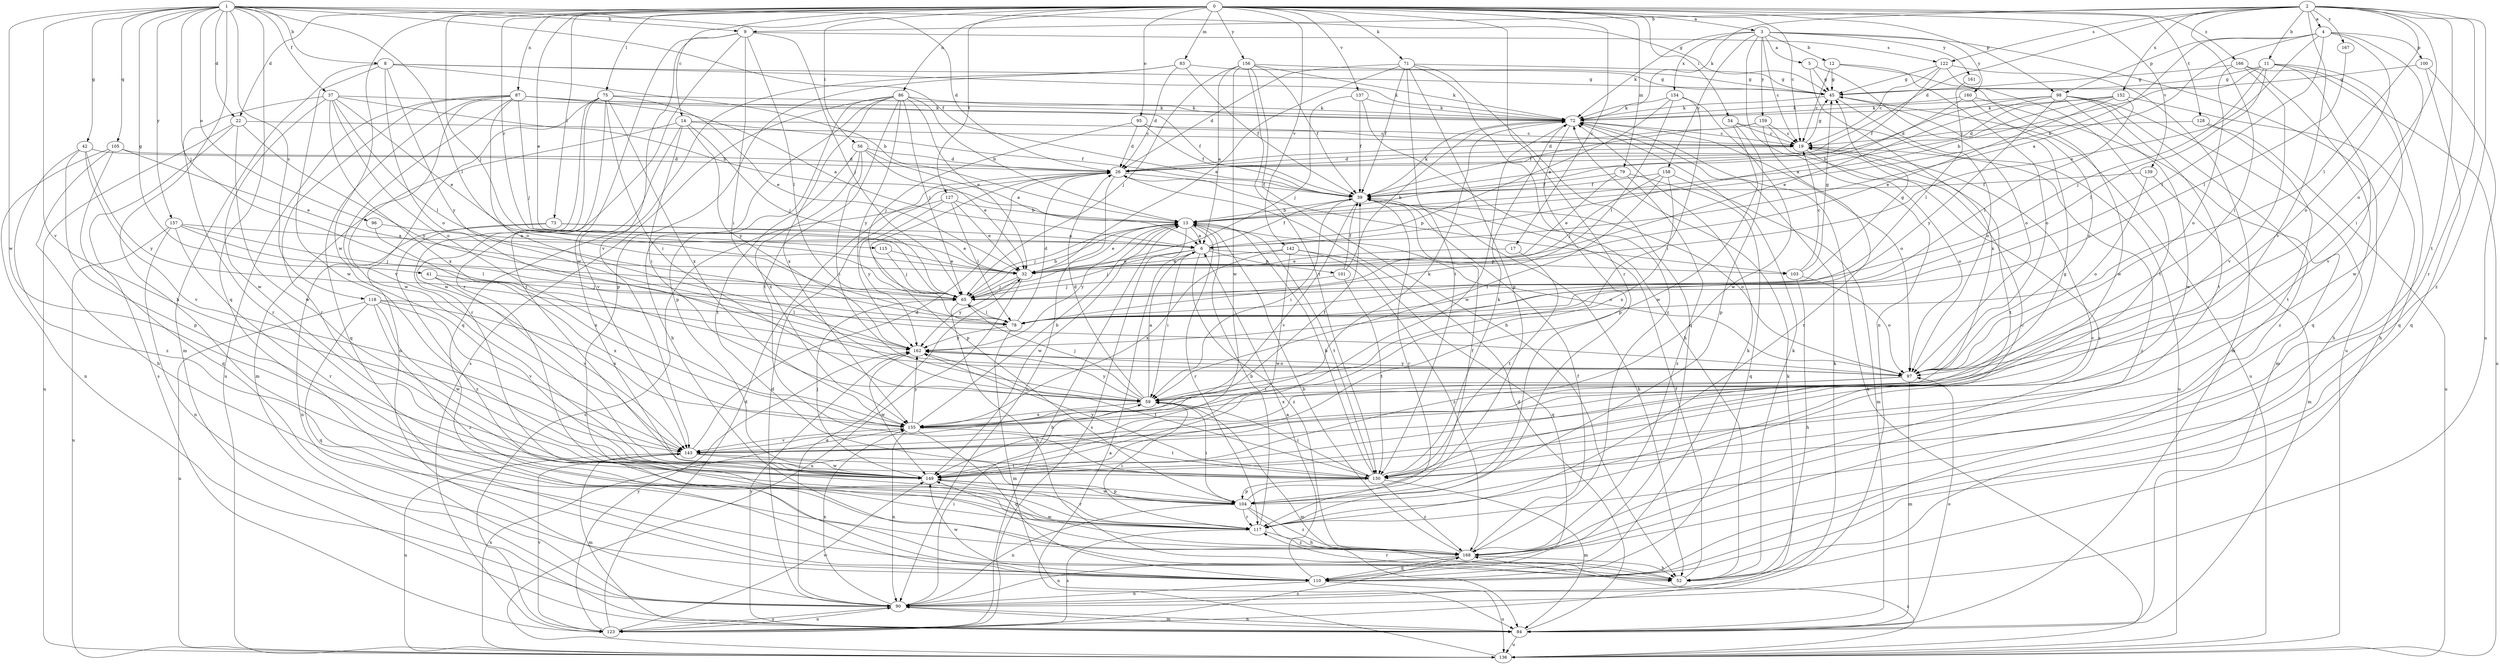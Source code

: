 strict digraph  {
0;
1;
2;
3;
4;
5;
6;
8;
9;
11;
12;
13;
14;
17;
19;
22;
26;
32;
37;
39;
41;
42;
45;
52;
54;
56;
59;
65;
71;
72;
73;
75;
78;
79;
83;
84;
86;
87;
90;
95;
96;
97;
98;
100;
101;
103;
104;
105;
110;
115;
117;
118;
122;
123;
127;
128;
130;
136;
137;
139;
142;
143;
149;
152;
154;
155;
156;
157;
158;
159;
160;
161;
162;
166;
167;
168;
0 -> 3  [label=a];
0 -> 14  [label=c];
0 -> 17  [label=c];
0 -> 19  [label=c];
0 -> 22  [label=d];
0 -> 32  [label=e];
0 -> 54  [label=i];
0 -> 56  [label=i];
0 -> 65  [label=j];
0 -> 71  [label=k];
0 -> 73  [label=l];
0 -> 75  [label=l];
0 -> 79  [label=m];
0 -> 83  [label=m];
0 -> 86  [label=n];
0 -> 87  [label=n];
0 -> 95  [label=o];
0 -> 98  [label=p];
0 -> 115  [label=r];
0 -> 117  [label=r];
0 -> 127  [label=t];
0 -> 128  [label=t];
0 -> 137  [label=v];
0 -> 139  [label=v];
0 -> 142  [label=v];
0 -> 149  [label=w];
0 -> 156  [label=y];
0 -> 166  [label=z];
1 -> 8  [label=b];
1 -> 9  [label=b];
1 -> 22  [label=d];
1 -> 26  [label=d];
1 -> 37  [label=f];
1 -> 39  [label=f];
1 -> 41  [label=g];
1 -> 42  [label=g];
1 -> 45  [label=g];
1 -> 52  [label=h];
1 -> 65  [label=j];
1 -> 78  [label=l];
1 -> 96  [label=o];
1 -> 105  [label=q];
1 -> 110  [label=q];
1 -> 118  [label=s];
1 -> 143  [label=v];
1 -> 149  [label=w];
1 -> 157  [label=y];
2 -> 4  [label=a];
2 -> 9  [label=b];
2 -> 11  [label=b];
2 -> 26  [label=d];
2 -> 59  [label=i];
2 -> 72  [label=k];
2 -> 78  [label=l];
2 -> 97  [label=o];
2 -> 117  [label=r];
2 -> 122  [label=s];
2 -> 130  [label=t];
2 -> 143  [label=v];
2 -> 152  [label=x];
2 -> 167  [label=z];
2 -> 168  [label=z];
3 -> 5  [label=a];
3 -> 12  [label=b];
3 -> 19  [label=c];
3 -> 72  [label=k];
3 -> 90  [label=n];
3 -> 136  [label=u];
3 -> 154  [label=x];
3 -> 158  [label=y];
3 -> 159  [label=y];
3 -> 160  [label=y];
3 -> 161  [label=y];
4 -> 6  [label=a];
4 -> 13  [label=b];
4 -> 32  [label=e];
4 -> 59  [label=i];
4 -> 78  [label=l];
4 -> 97  [label=o];
4 -> 98  [label=p];
4 -> 100  [label=p];
5 -> 45  [label=g];
5 -> 97  [label=o];
5 -> 155  [label=x];
6 -> 32  [label=e];
6 -> 39  [label=f];
6 -> 59  [label=i];
6 -> 65  [label=j];
6 -> 101  [label=p];
6 -> 103  [label=p];
6 -> 168  [label=z];
8 -> 13  [label=b];
8 -> 45  [label=g];
8 -> 72  [label=k];
8 -> 84  [label=m];
8 -> 97  [label=o];
8 -> 149  [label=w];
8 -> 162  [label=y];
9 -> 59  [label=i];
9 -> 65  [label=j];
9 -> 78  [label=l];
9 -> 117  [label=r];
9 -> 122  [label=s];
9 -> 143  [label=v];
9 -> 149  [label=w];
11 -> 13  [label=b];
11 -> 45  [label=g];
11 -> 65  [label=j];
11 -> 78  [label=l];
11 -> 110  [label=q];
11 -> 143  [label=v];
11 -> 149  [label=w];
12 -> 19  [label=c];
12 -> 45  [label=g];
12 -> 97  [label=o];
12 -> 149  [label=w];
13 -> 6  [label=a];
13 -> 32  [label=e];
13 -> 65  [label=j];
13 -> 97  [label=o];
13 -> 117  [label=r];
13 -> 123  [label=s];
13 -> 130  [label=t];
13 -> 149  [label=w];
13 -> 162  [label=y];
14 -> 19  [label=c];
14 -> 39  [label=f];
14 -> 59  [label=i];
14 -> 65  [label=j];
14 -> 84  [label=m];
14 -> 143  [label=v];
14 -> 162  [label=y];
17 -> 32  [label=e];
17 -> 130  [label=t];
19 -> 26  [label=d];
19 -> 45  [label=g];
19 -> 97  [label=o];
19 -> 130  [label=t];
19 -> 168  [label=z];
22 -> 19  [label=c];
22 -> 123  [label=s];
22 -> 136  [label=u];
22 -> 149  [label=w];
22 -> 162  [label=y];
26 -> 39  [label=f];
26 -> 90  [label=n];
26 -> 103  [label=p];
26 -> 104  [label=p];
32 -> 65  [label=j];
32 -> 136  [label=u];
32 -> 162  [label=y];
37 -> 13  [label=b];
37 -> 32  [label=e];
37 -> 72  [label=k];
37 -> 78  [label=l];
37 -> 97  [label=o];
37 -> 117  [label=r];
37 -> 149  [label=w];
37 -> 155  [label=x];
39 -> 13  [label=b];
39 -> 52  [label=h];
39 -> 59  [label=i];
39 -> 72  [label=k];
39 -> 97  [label=o];
39 -> 117  [label=r];
39 -> 143  [label=v];
41 -> 65  [label=j];
41 -> 143  [label=v];
41 -> 155  [label=x];
42 -> 26  [label=d];
42 -> 104  [label=p];
42 -> 143  [label=v];
42 -> 162  [label=y];
42 -> 168  [label=z];
45 -> 72  [label=k];
45 -> 97  [label=o];
45 -> 136  [label=u];
52 -> 39  [label=f];
52 -> 72  [label=k];
52 -> 117  [label=r];
54 -> 19  [label=c];
54 -> 104  [label=p];
54 -> 136  [label=u];
54 -> 149  [label=w];
56 -> 6  [label=a];
56 -> 26  [label=d];
56 -> 32  [label=e];
56 -> 59  [label=i];
56 -> 130  [label=t];
56 -> 155  [label=x];
59 -> 6  [label=a];
59 -> 26  [label=d];
59 -> 65  [label=j];
59 -> 84  [label=m];
59 -> 155  [label=x];
59 -> 162  [label=y];
65 -> 13  [label=b];
65 -> 45  [label=g];
65 -> 52  [label=h];
65 -> 78  [label=l];
71 -> 26  [label=d];
71 -> 32  [label=e];
71 -> 39  [label=f];
71 -> 45  [label=g];
71 -> 104  [label=p];
71 -> 110  [label=q];
71 -> 130  [label=t];
71 -> 168  [label=z];
72 -> 19  [label=c];
72 -> 97  [label=o];
72 -> 104  [label=p];
72 -> 149  [label=w];
73 -> 6  [label=a];
73 -> 32  [label=e];
73 -> 90  [label=n];
73 -> 168  [label=z];
75 -> 32  [label=e];
75 -> 59  [label=i];
75 -> 72  [label=k];
75 -> 90  [label=n];
75 -> 117  [label=r];
75 -> 130  [label=t];
75 -> 149  [label=w];
75 -> 155  [label=x];
78 -> 26  [label=d];
78 -> 84  [label=m];
78 -> 162  [label=y];
79 -> 32  [label=e];
79 -> 39  [label=f];
79 -> 110  [label=q];
79 -> 168  [label=z];
83 -> 26  [label=d];
83 -> 39  [label=f];
83 -> 45  [label=g];
83 -> 104  [label=p];
83 -> 110  [label=q];
84 -> 26  [label=d];
84 -> 90  [label=n];
84 -> 97  [label=o];
84 -> 136  [label=u];
84 -> 162  [label=y];
86 -> 13  [label=b];
86 -> 32  [label=e];
86 -> 52  [label=h];
86 -> 65  [label=j];
86 -> 72  [label=k];
86 -> 104  [label=p];
86 -> 123  [label=s];
86 -> 130  [label=t];
86 -> 155  [label=x];
86 -> 162  [label=y];
87 -> 6  [label=a];
87 -> 39  [label=f];
87 -> 65  [label=j];
87 -> 72  [label=k];
87 -> 97  [label=o];
87 -> 110  [label=q];
87 -> 117  [label=r];
87 -> 136  [label=u];
87 -> 143  [label=v];
87 -> 149  [label=w];
90 -> 26  [label=d];
90 -> 32  [label=e];
90 -> 59  [label=i];
90 -> 72  [label=k];
90 -> 84  [label=m];
90 -> 123  [label=s];
90 -> 155  [label=x];
95 -> 19  [label=c];
95 -> 26  [label=d];
95 -> 39  [label=f];
95 -> 65  [label=j];
96 -> 6  [label=a];
96 -> 155  [label=x];
97 -> 59  [label=i];
97 -> 84  [label=m];
97 -> 155  [label=x];
97 -> 162  [label=y];
98 -> 26  [label=d];
98 -> 32  [label=e];
98 -> 52  [label=h];
98 -> 72  [label=k];
98 -> 130  [label=t];
98 -> 149  [label=w];
98 -> 162  [label=y];
98 -> 168  [label=z];
100 -> 45  [label=g];
100 -> 90  [label=n];
100 -> 110  [label=q];
101 -> 39  [label=f];
101 -> 65  [label=j];
101 -> 72  [label=k];
101 -> 130  [label=t];
103 -> 19  [label=c];
103 -> 45  [label=g];
103 -> 52  [label=h];
103 -> 97  [label=o];
104 -> 19  [label=c];
104 -> 39  [label=f];
104 -> 52  [label=h];
104 -> 59  [label=i];
104 -> 90  [label=n];
104 -> 117  [label=r];
104 -> 149  [label=w];
104 -> 168  [label=z];
105 -> 26  [label=d];
105 -> 32  [label=e];
105 -> 52  [label=h];
105 -> 90  [label=n];
105 -> 110  [label=q];
110 -> 6  [label=a];
110 -> 72  [label=k];
110 -> 90  [label=n];
110 -> 136  [label=u];
110 -> 149  [label=w];
115 -> 32  [label=e];
115 -> 65  [label=j];
117 -> 13  [label=b];
117 -> 19  [label=c];
117 -> 59  [label=i];
117 -> 123  [label=s];
117 -> 168  [label=z];
118 -> 78  [label=l];
118 -> 110  [label=q];
118 -> 136  [label=u];
118 -> 143  [label=v];
118 -> 149  [label=w];
118 -> 155  [label=x];
118 -> 168  [label=z];
122 -> 19  [label=c];
122 -> 39  [label=f];
122 -> 45  [label=g];
122 -> 84  [label=m];
122 -> 130  [label=t];
123 -> 13  [label=b];
123 -> 26  [label=d];
123 -> 72  [label=k];
123 -> 90  [label=n];
123 -> 143  [label=v];
123 -> 149  [label=w];
123 -> 162  [label=y];
123 -> 168  [label=z];
127 -> 13  [label=b];
127 -> 32  [label=e];
127 -> 78  [label=l];
127 -> 123  [label=s];
127 -> 162  [label=y];
128 -> 19  [label=c];
128 -> 130  [label=t];
128 -> 136  [label=u];
130 -> 13  [label=b];
130 -> 59  [label=i];
130 -> 72  [label=k];
130 -> 84  [label=m];
130 -> 104  [label=p];
130 -> 162  [label=y];
130 -> 168  [label=z];
136 -> 6  [label=a];
136 -> 72  [label=k];
136 -> 155  [label=x];
136 -> 168  [label=z];
137 -> 39  [label=f];
137 -> 52  [label=h];
137 -> 65  [label=j];
137 -> 72  [label=k];
139 -> 39  [label=f];
139 -> 84  [label=m];
139 -> 97  [label=o];
142 -> 32  [label=e];
142 -> 110  [label=q];
142 -> 149  [label=w];
142 -> 155  [label=x];
142 -> 168  [label=z];
143 -> 26  [label=d];
143 -> 45  [label=g];
143 -> 84  [label=m];
143 -> 130  [label=t];
143 -> 136  [label=u];
143 -> 149  [label=w];
149 -> 65  [label=j];
149 -> 104  [label=p];
149 -> 117  [label=r];
152 -> 6  [label=a];
152 -> 26  [label=d];
152 -> 32  [label=e];
152 -> 52  [label=h];
152 -> 72  [label=k];
152 -> 78  [label=l];
154 -> 6  [label=a];
154 -> 59  [label=i];
154 -> 72  [label=k];
154 -> 78  [label=l];
154 -> 149  [label=w];
155 -> 13  [label=b];
155 -> 39  [label=f];
155 -> 72  [label=k];
155 -> 90  [label=n];
155 -> 110  [label=q];
155 -> 130  [label=t];
155 -> 143  [label=v];
155 -> 162  [label=y];
156 -> 6  [label=a];
156 -> 39  [label=f];
156 -> 45  [label=g];
156 -> 52  [label=h];
156 -> 65  [label=j];
156 -> 72  [label=k];
156 -> 130  [label=t];
156 -> 149  [label=w];
157 -> 6  [label=a];
157 -> 65  [label=j];
157 -> 78  [label=l];
157 -> 90  [label=n];
157 -> 117  [label=r];
157 -> 136  [label=u];
158 -> 39  [label=f];
158 -> 59  [label=i];
158 -> 65  [label=j];
158 -> 84  [label=m];
158 -> 155  [label=x];
159 -> 19  [label=c];
159 -> 26  [label=d];
159 -> 39  [label=f];
159 -> 117  [label=r];
159 -> 168  [label=z];
160 -> 13  [label=b];
160 -> 72  [label=k];
160 -> 84  [label=m];
160 -> 97  [label=o];
161 -> 78  [label=l];
162 -> 97  [label=o];
162 -> 130  [label=t];
162 -> 149  [label=w];
166 -> 45  [label=g];
166 -> 97  [label=o];
166 -> 110  [label=q];
166 -> 136  [label=u];
166 -> 143  [label=v];
167 -> 78  [label=l];
168 -> 13  [label=b];
168 -> 39  [label=f];
168 -> 52  [label=h];
168 -> 90  [label=n];
168 -> 110  [label=q];
168 -> 149  [label=w];
}
